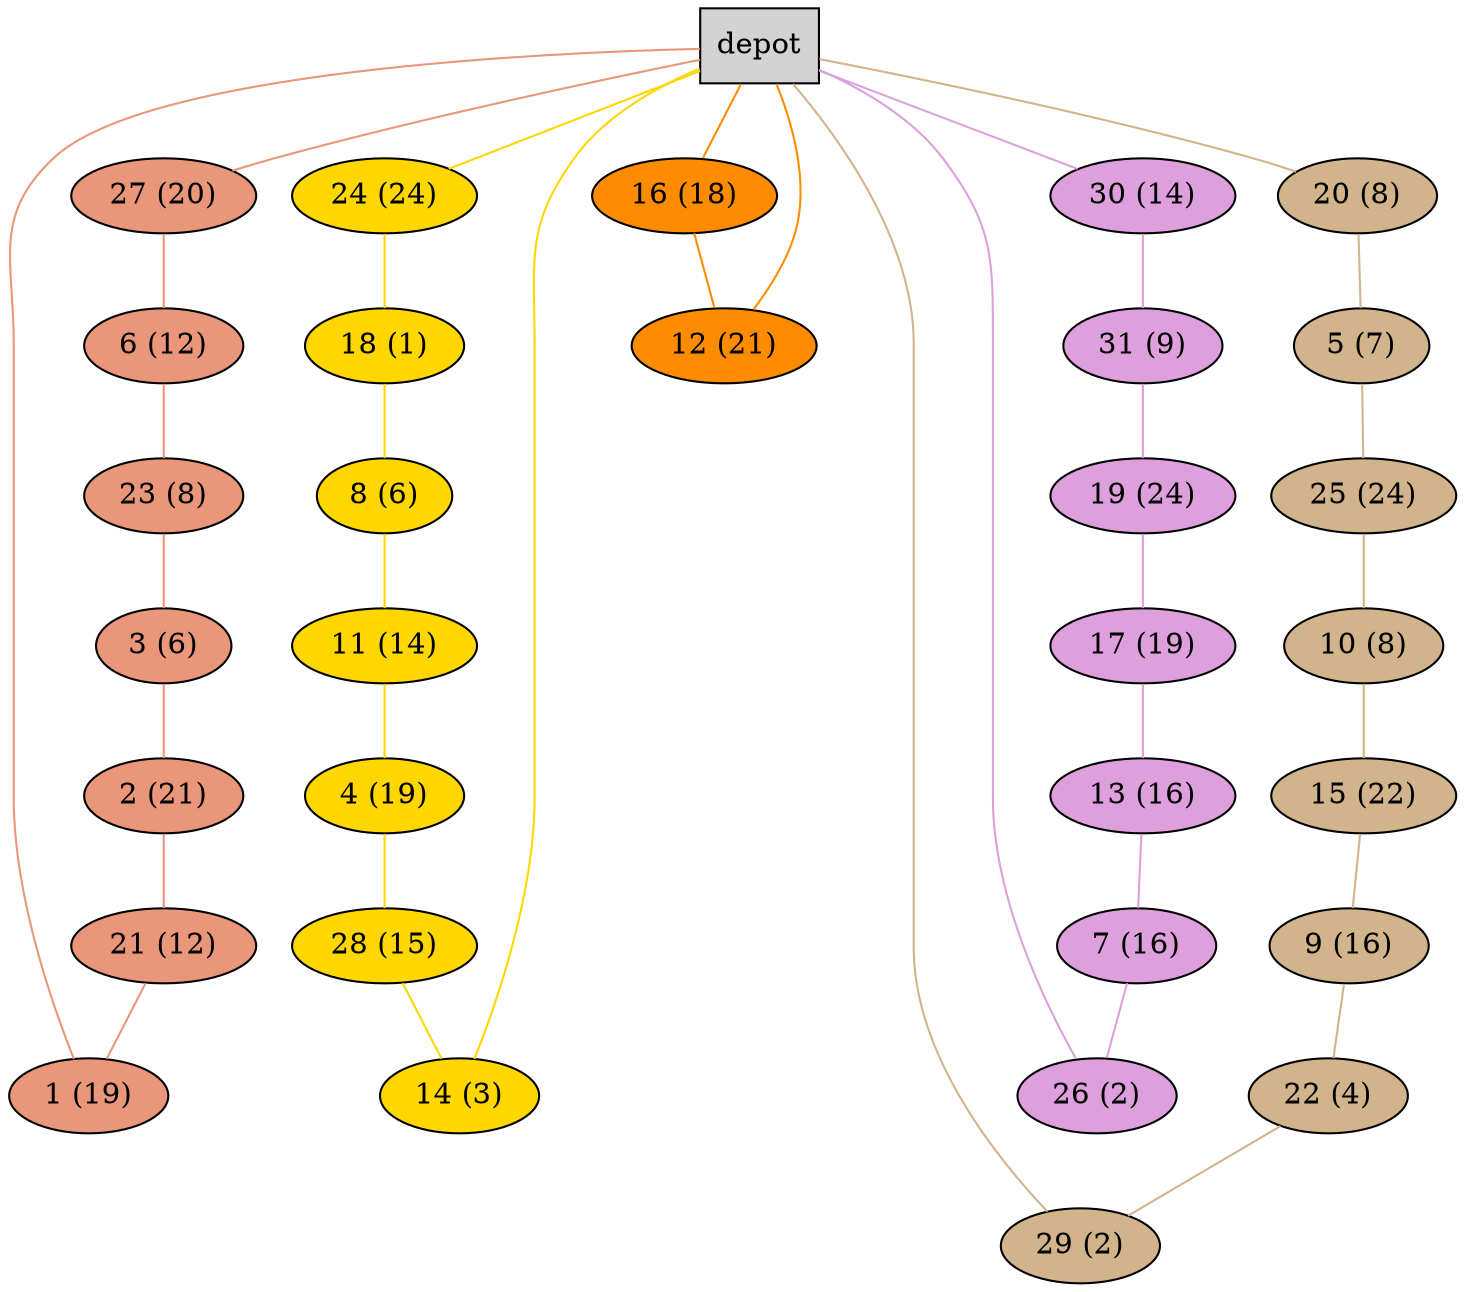 graph G {
  0[shape = box, label = "depot", style = filled ];
  27[shape = ellipse, label = "27 (20)", style = filled , fillcolor = darksalmon ];
  "0"--"27"[color = darksalmon];
  6[shape = ellipse, label = "6 (12)", style = filled , fillcolor = darksalmon ];
  "27"--"6"[color = darksalmon];
  23[shape = ellipse, label = "23 (8)", style = filled , fillcolor = darksalmon ];
  "6"--"23"[color = darksalmon];
  3[shape = ellipse, label = "3 (6)", style = filled , fillcolor = darksalmon ];
  "23"--"3"[color = darksalmon];
  2[shape = ellipse, label = "2 (21)", style = filled , fillcolor = darksalmon ];
  "3"--"2"[color = darksalmon];
  21[shape = ellipse, label = "21 (12)", style = filled , fillcolor = darksalmon ];
  "2"--"21"[color = darksalmon];
  1[shape = ellipse, label = "1 (19)", style = filled , fillcolor = darksalmon ];
  "21"--"1"[color = darksalmon];
  "1"--"0"[color = darksalmon];
  24[shape = ellipse, label = "24 (24)", style = filled , fillcolor = gold ];
  "0"--"24"[color = gold];
  18[shape = ellipse, label = "18 (1)", style = filled , fillcolor = gold ];
  "24"--"18"[color = gold];
  8[shape = ellipse, label = "8 (6)", style = filled , fillcolor = gold ];
  "18"--"8"[color = gold];
  11[shape = ellipse, label = "11 (14)", style = filled , fillcolor = gold ];
  "8"--"11"[color = gold];
  4[shape = ellipse, label = "4 (19)", style = filled , fillcolor = gold ];
  "11"--"4"[color = gold];
  28[shape = ellipse, label = "28 (15)", style = filled , fillcolor = gold ];
  "4"--"28"[color = gold];
  14[shape = ellipse, label = "14 (3)", style = filled , fillcolor = gold ];
  "28"--"14"[color = gold];
  "14"--"0"[color = gold];
  30[shape = ellipse, label = "30 (14)", style = filled , fillcolor = plum ];
  "0"--"30"[color = plum];
  31[shape = ellipse, label = "31 (9)", style = filled , fillcolor = plum ];
  "30"--"31"[color = plum];
  19[shape = ellipse, label = "19 (24)", style = filled , fillcolor = plum ];
  "31"--"19"[color = plum];
  17[shape = ellipse, label = "17 (19)", style = filled , fillcolor = plum ];
  "19"--"17"[color = plum];
  13[shape = ellipse, label = "13 (16)", style = filled , fillcolor = plum ];
  "17"--"13"[color = plum];
  7[shape = ellipse, label = "7 (16)", style = filled , fillcolor = plum ];
  "13"--"7"[color = plum];
  26[shape = ellipse, label = "26 (2)", style = filled , fillcolor = plum ];
  "7"--"26"[color = plum];
  "26"--"0"[color = plum];
  20[shape = ellipse, label = "20 (8)", style = filled , fillcolor = tan ];
  "0"--"20"[color = tan];
  5[shape = ellipse, label = "5 (7)", style = filled , fillcolor = tan ];
  "20"--"5"[color = tan];
  25[shape = ellipse, label = "25 (24)", style = filled , fillcolor = tan ];
  "5"--"25"[color = tan];
  10[shape = ellipse, label = "10 (8)", style = filled , fillcolor = tan ];
  "25"--"10"[color = tan];
  15[shape = ellipse, label = "15 (22)", style = filled , fillcolor = tan ];
  "10"--"15"[color = tan];
  9[shape = ellipse, label = "9 (16)", style = filled , fillcolor = tan ];
  "15"--"9"[color = tan];
  22[shape = ellipse, label = "22 (4)", style = filled , fillcolor = tan ];
  "9"--"22"[color = tan];
  29[shape = ellipse, label = "29 (2)", style = filled , fillcolor = tan ];
  "22"--"29"[color = tan];
  "29"--"0"[color = tan];
  16[shape = ellipse, label = "16 (18)", style = filled , fillcolor = darkorange ];
  "0"--"16"[color = darkorange];
  12[shape = ellipse, label = "12 (21)", style = filled , fillcolor = darkorange ];
  "16"--"12"[color = darkorange];
  "12"--"0"[color = darkorange];
}
